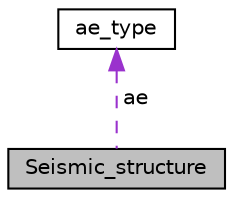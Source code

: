 digraph "Seismic_structure"
{
 // LATEX_PDF_SIZE
  edge [fontname="Helvetica",fontsize="10",labelfontname="Helvetica",labelfontsize="10"];
  node [fontname="Helvetica",fontsize="10",shape=record];
  Node1 [label="Seismic_structure",height=0.2,width=0.4,color="black", fillcolor="grey75", style="filled", fontcolor="black",tooltip=" "];
  Node2 -> Node1 [dir="back",color="darkorchid3",fontsize="10",style="dashed",label=" ae" ,fontname="Helvetica"];
  Node2 [label="ae_type",height=0.2,width=0.4,color="black", fillcolor="white", style="filled",URL="$structae__type.html",tooltip=" "];
}
